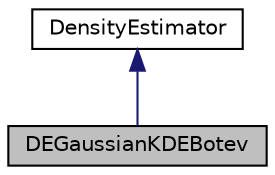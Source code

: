 digraph "DEGaussianKDEBotev"
{
 // INTERACTIVE_SVG=YES
  bgcolor="transparent";
  edge [fontname="Helvetica",fontsize="10",labelfontname="Helvetica",labelfontsize="10"];
  node [fontname="Helvetica",fontsize="10",shape=record];
  Node2 [label="DEGaussianKDEBotev",height=0.2,width=0.4,color="black", fillcolor="grey75", style="filled", fontcolor="black"];
  Node3 -> Node2 [dir="back",color="midnightblue",fontsize="10",style="solid",fontname="Helvetica"];
  Node3 [label="DensityEstimator",height=0.2,width=0.4,color="black",URL="$classumontreal_1_1ssj_1_1stat_1_1density_1_1DensityEstimator.html",tooltip="This abstract class implements a univariate density estimator over a finite interval [a..."];
}
